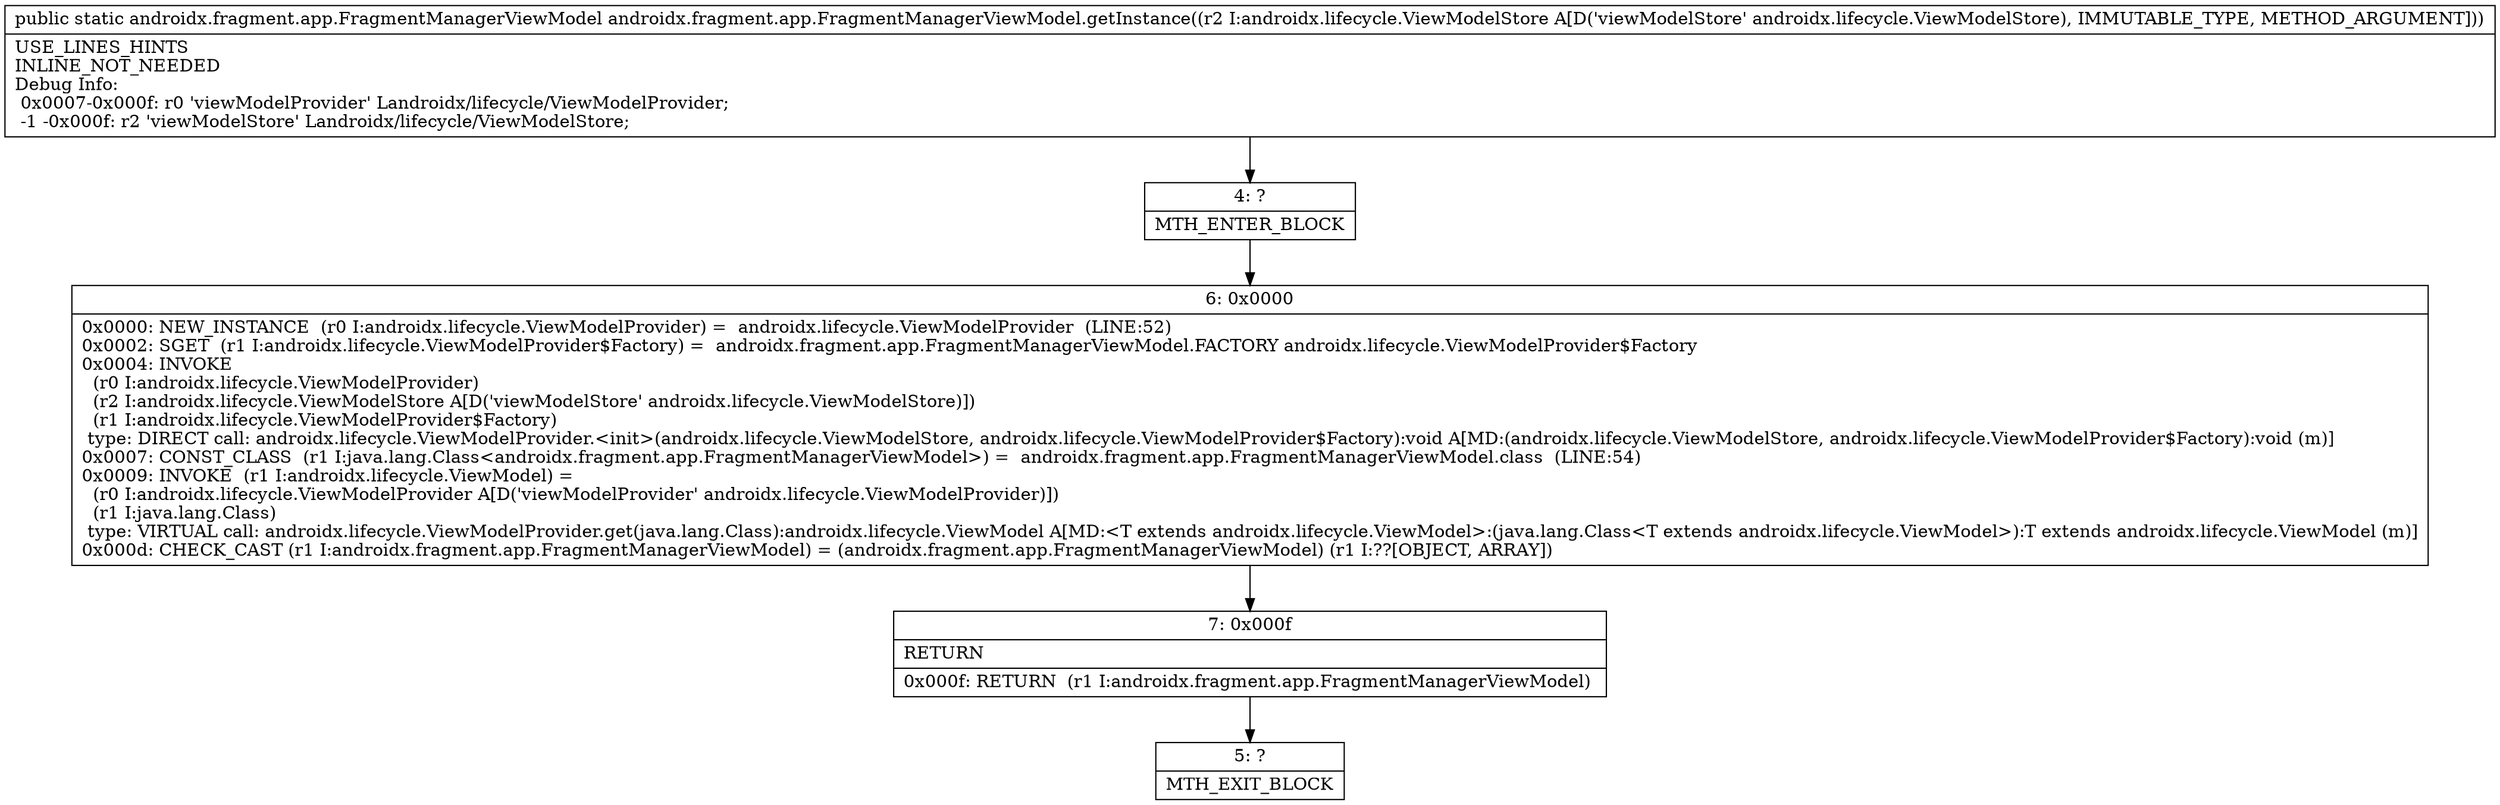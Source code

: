 digraph "CFG forandroidx.fragment.app.FragmentManagerViewModel.getInstance(Landroidx\/lifecycle\/ViewModelStore;)Landroidx\/fragment\/app\/FragmentManagerViewModel;" {
Node_4 [shape=record,label="{4\:\ ?|MTH_ENTER_BLOCK\l}"];
Node_6 [shape=record,label="{6\:\ 0x0000|0x0000: NEW_INSTANCE  (r0 I:androidx.lifecycle.ViewModelProvider) =  androidx.lifecycle.ViewModelProvider  (LINE:52)\l0x0002: SGET  (r1 I:androidx.lifecycle.ViewModelProvider$Factory) =  androidx.fragment.app.FragmentManagerViewModel.FACTORY androidx.lifecycle.ViewModelProvider$Factory \l0x0004: INVOKE  \l  (r0 I:androidx.lifecycle.ViewModelProvider)\l  (r2 I:androidx.lifecycle.ViewModelStore A[D('viewModelStore' androidx.lifecycle.ViewModelStore)])\l  (r1 I:androidx.lifecycle.ViewModelProvider$Factory)\l type: DIRECT call: androidx.lifecycle.ViewModelProvider.\<init\>(androidx.lifecycle.ViewModelStore, androidx.lifecycle.ViewModelProvider$Factory):void A[MD:(androidx.lifecycle.ViewModelStore, androidx.lifecycle.ViewModelProvider$Factory):void (m)]\l0x0007: CONST_CLASS  (r1 I:java.lang.Class\<androidx.fragment.app.FragmentManagerViewModel\>) =  androidx.fragment.app.FragmentManagerViewModel.class  (LINE:54)\l0x0009: INVOKE  (r1 I:androidx.lifecycle.ViewModel) = \l  (r0 I:androidx.lifecycle.ViewModelProvider A[D('viewModelProvider' androidx.lifecycle.ViewModelProvider)])\l  (r1 I:java.lang.Class)\l type: VIRTUAL call: androidx.lifecycle.ViewModelProvider.get(java.lang.Class):androidx.lifecycle.ViewModel A[MD:\<T extends androidx.lifecycle.ViewModel\>:(java.lang.Class\<T extends androidx.lifecycle.ViewModel\>):T extends androidx.lifecycle.ViewModel (m)]\l0x000d: CHECK_CAST (r1 I:androidx.fragment.app.FragmentManagerViewModel) = (androidx.fragment.app.FragmentManagerViewModel) (r1 I:??[OBJECT, ARRAY]) \l}"];
Node_7 [shape=record,label="{7\:\ 0x000f|RETURN\l|0x000f: RETURN  (r1 I:androidx.fragment.app.FragmentManagerViewModel) \l}"];
Node_5 [shape=record,label="{5\:\ ?|MTH_EXIT_BLOCK\l}"];
MethodNode[shape=record,label="{public static androidx.fragment.app.FragmentManagerViewModel androidx.fragment.app.FragmentManagerViewModel.getInstance((r2 I:androidx.lifecycle.ViewModelStore A[D('viewModelStore' androidx.lifecycle.ViewModelStore), IMMUTABLE_TYPE, METHOD_ARGUMENT]))  | USE_LINES_HINTS\lINLINE_NOT_NEEDED\lDebug Info:\l  0x0007\-0x000f: r0 'viewModelProvider' Landroidx\/lifecycle\/ViewModelProvider;\l  \-1 \-0x000f: r2 'viewModelStore' Landroidx\/lifecycle\/ViewModelStore;\l}"];
MethodNode -> Node_4;Node_4 -> Node_6;
Node_6 -> Node_7;
Node_7 -> Node_5;
}

